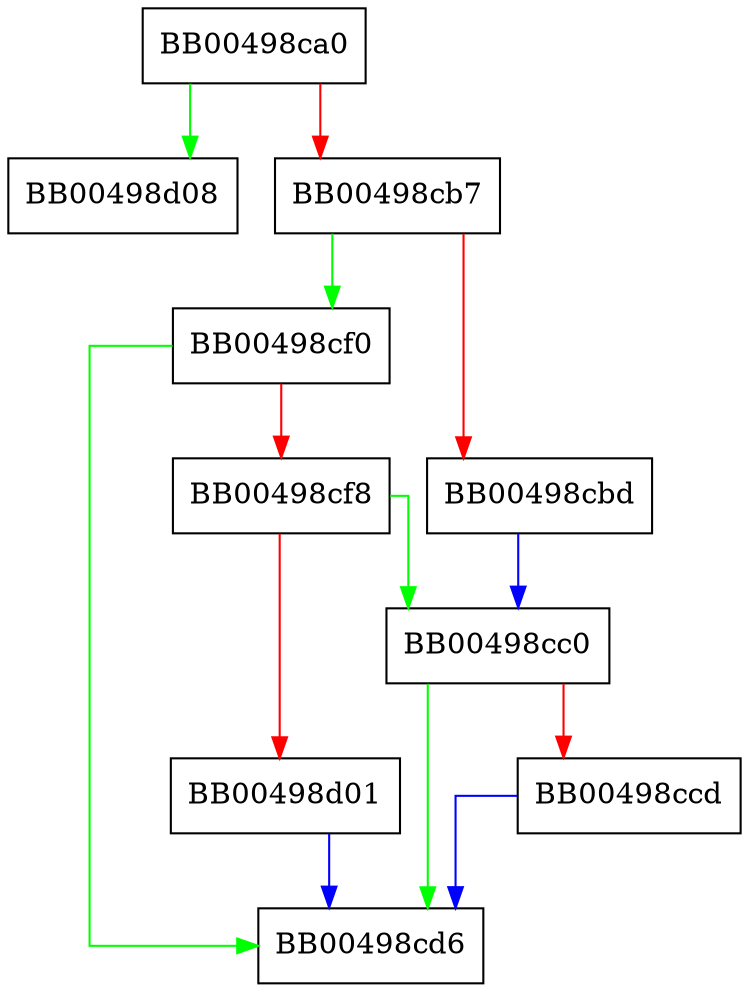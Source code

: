 digraph SSL_get1_session {
  node [shape="box"];
  graph [splines=ortho];
  BB00498ca0 -> BB00498d08 [color="green"];
  BB00498ca0 -> BB00498cb7 [color="red"];
  BB00498cb7 -> BB00498cf0 [color="green"];
  BB00498cb7 -> BB00498cbd [color="red"];
  BB00498cbd -> BB00498cc0 [color="blue"];
  BB00498cc0 -> BB00498cd6 [color="green"];
  BB00498cc0 -> BB00498ccd [color="red"];
  BB00498ccd -> BB00498cd6 [color="blue"];
  BB00498cf0 -> BB00498cd6 [color="green"];
  BB00498cf0 -> BB00498cf8 [color="red"];
  BB00498cf8 -> BB00498cc0 [color="green"];
  BB00498cf8 -> BB00498d01 [color="red"];
  BB00498d01 -> BB00498cd6 [color="blue"];
}